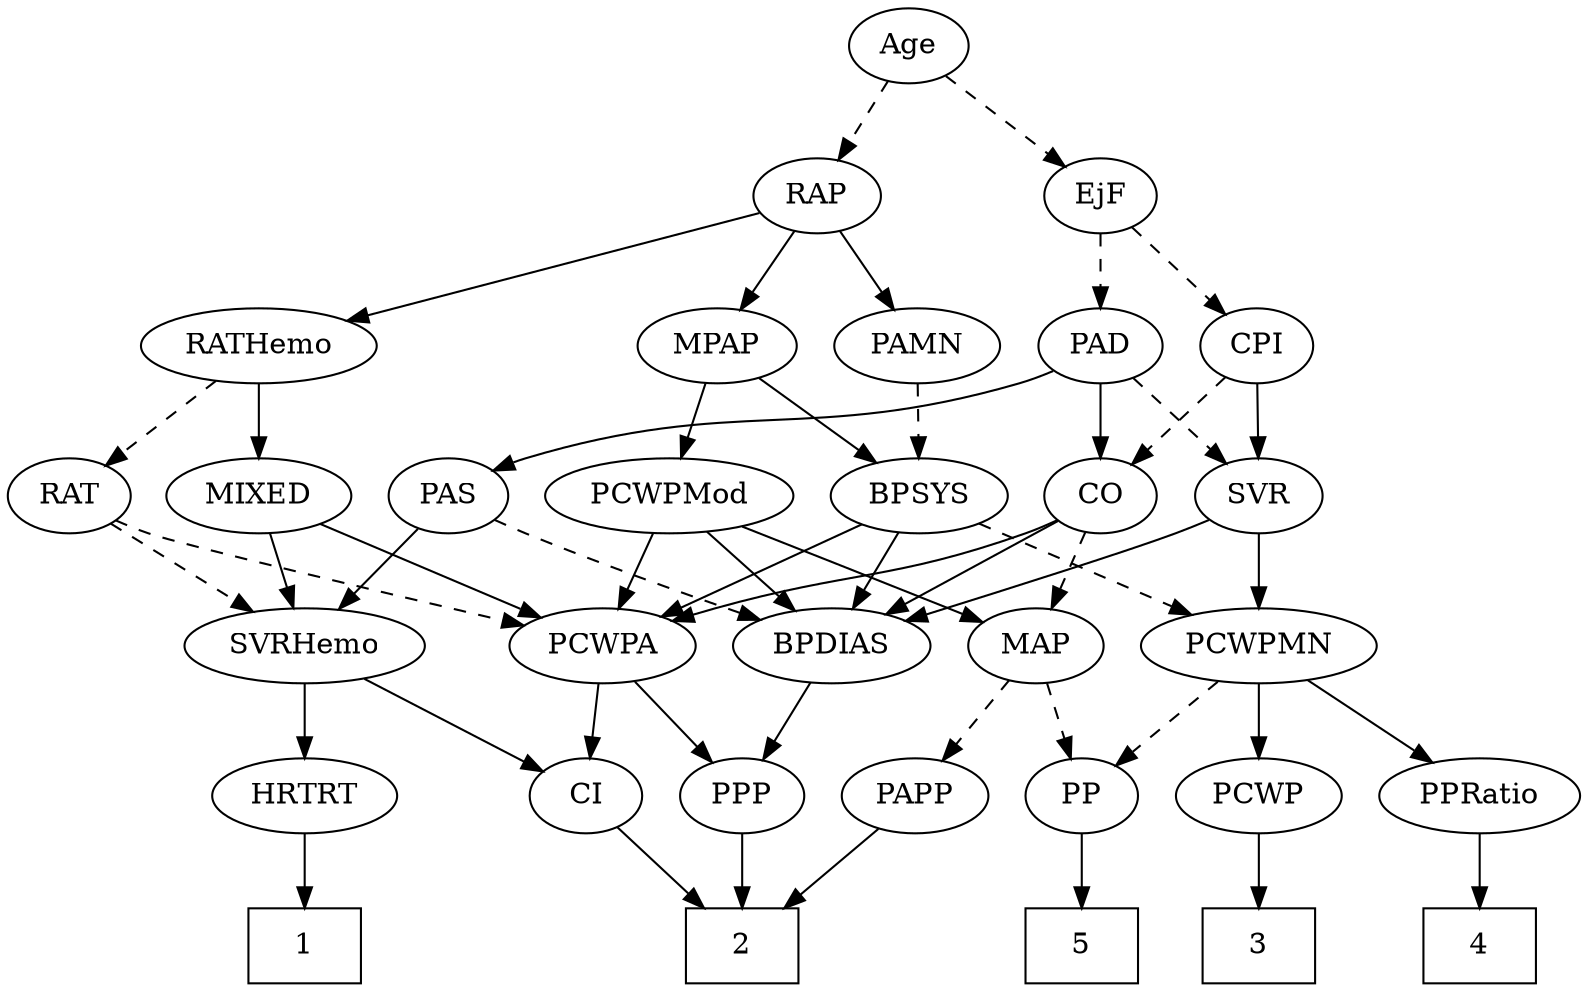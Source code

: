 strict digraph {
	graph [bb="0,0,687.39,468"];
	node [label="\N"];
	1	[height=0.5,
		pos="142.3,18",
		shape=box,
		width=0.75];
	2	[height=0.5,
		pos="320.3,18",
		shape=box,
		width=0.75];
	3	[height=0.5,
		pos="652.3,18",
		shape=box,
		width=0.75];
	4	[height=0.5,
		pos="559.3,18",
		shape=box,
		width=0.75];
	5	[height=0.5,
		pos="474.3,18",
		shape=box,
		width=0.75];
	Age	[height=0.5,
		pos="399.3,450",
		width=0.75];
	EjF	[height=0.5,
		pos="485.3,378",
		width=0.75];
	Age -> EjF	[pos="e,468.77,392.46 415.88,435.5 428.61,425.14 446.38,410.67 460.76,398.97",
		style=dashed];
	RAP	[height=0.5,
		pos="358.3,378",
		width=0.77632];
	Age -> RAP	[pos="e,367.75,395.15 389.79,432.76 384.77,424.19 378.5,413.49 372.88,403.9",
		style=dashed];
	PAD	[height=0.5,
		pos="485.3,306",
		width=0.79437];
	EjF -> PAD	[pos="e,485.3,324.1 485.3,359.7 485.3,351.98 485.3,342.71 485.3,334.11",
		style=dashed];
	CPI	[height=0.5,
		pos="559.3,306",
		width=0.75];
	EjF -> CPI	[pos="e,544.34,321.14 500.27,362.83 510.8,352.87 525.08,339.37 536.95,328.14",
		style=dashed];
	MPAP	[height=0.5,
		pos="313.3,306",
		width=0.97491];
	RAP -> MPAP	[pos="e,323.78,323.31 348.09,361.12 342.53,352.47 335.52,341.58 329.26,331.83",
		style=solid];
	PAMN	[height=0.5,
		pos="402.3,306",
		width=1.011];
	RAP -> PAMN	[pos="e,392.05,323.31 368.28,361.12 373.72,352.47 380.56,341.58 386.69,331.83",
		style=solid];
	RATHemo	[height=0.5,
		pos="126.3,306",
		width=1.3721];
	RAP -> RATHemo	[pos="e,163.11,318.11 333.47,369.51 295.19,357.96 221.14,335.62 172.73,321.01",
		style=solid];
	MIXED	[height=0.5,
		pos="40.296,234",
		width=1.1193];
	PCWPA	[height=0.5,
		pos="267.3,162",
		width=1.1555];
	MIXED -> PCWPA	[pos="e,233.58,172.7 71.177,222.3 77.488,220.17 84.096,217.98 90.296,216 135.68,201.5 187.99,185.98 223.9,175.51",
		style=solid];
	SVRHemo	[height=0.5,
		pos="142.3,162",
		width=1.3902];
	MIXED -> SVRHemo	[pos="e,120.13,178.21 61.431,218.5 75.906,208.56 95.337,195.23 111.52,184.12",
		style=solid];
	BPSYS	[height=0.5,
		pos="403.3,234",
		width=1.0471];
	MPAP -> BPSYS	[pos="e,384.36,249.73 331.94,290.5 344.77,280.52 362.01,267.11 376.32,255.98",
		style=solid];
	PCWPMod	[height=0.5,
		pos="295.3,234",
		width=1.4443];
	MPAP -> PCWPMod	[pos="e,299.74,252.28 308.94,288.05 306.93,280.26 304.51,270.82 302.26,262.08",
		style=solid];
	BPSYS -> PCWPA	[pos="e,293.13,176.3 378.67,220.32 357.31,209.33 326.17,193.3 302.24,180.98",
		style=solid];
	PCWPMN	[height=0.5,
		pos="559.3,162",
		width=1.3902];
	BPSYS -> PCWPMN	[pos="e,529.23,176.49 429.76,221.13 454.52,210.02 491.81,193.28 520.04,180.62",
		style=dashed];
	BPDIAS	[height=0.5,
		pos="369.3,162",
		width=1.1735];
	BPSYS -> BPDIAS	[pos="e,377.53,179.96 395.24,216.41 391.27,208.25 386.4,198.22 381.96,189.07",
		style=solid];
	CO	[height=0.5,
		pos="486.3,234",
		width=0.75];
	PAD -> CO	[pos="e,486.05,252.1 485.54,287.7 485.65,279.98 485.79,270.71 485.91,262.11",
		style=solid];
	PAS	[height=0.5,
		pos="198.3,234",
		width=0.75];
	PAD -> PAS	[pos="e,218.85,245.88 463.56,294.14 458.33,291.85 452.69,289.63 447.3,288 355.41,260.17 325.89,280.77 234.3,252 232.37,251.39 230.41,250.7 \
228.45,249.96",
		style=solid];
	SVR	[height=0.5,
		pos="559.3,234",
		width=0.77632];
	PAD -> SVR	[pos="e,544.24,249.25 500.63,290.5 511.12,280.58 525.19,267.26 536.92,256.16",
		style=dashed];
	CO -> PCWPA	[pos="e,298.77,173.79 465.24,222.3 460.4,220.06 455.22,217.82 450.3,216 393.25,194.94 376.5,197.62 318.3,180 315.13,179.04 311.85,178.02 \
308.57,176.97",
		style=solid];
	CO -> BPDIAS	[pos="e,392.99,177.17 466.71,221.28 449.03,210.71 422.67,194.94 401.83,182.47",
		style=solid];
	MAP	[height=0.5,
		pos="460.3,162",
		width=0.84854];
	CO -> MAP	[pos="e,466.59,179.96 480.13,216.41 477.14,208.34 473.46,198.43 470.09,189.35",
		style=dashed];
	PAS -> SVRHemo	[pos="e,155.6,179.63 186.15,217.81 179.11,209.02 170.08,197.73 162.05,187.69",
		style=solid];
	PAS -> BPDIAS	[pos="e,338.5,174.42 219.51,222.69 224.34,220.43 229.47,218.08 234.3,216 265.8,202.4 302.01,188.26 329,178.01",
		style=dashed];
	PAMN -> BPSYS	[pos="e,403.05,252.1 402.54,287.7 402.65,279.98 402.79,270.71 402.91,262.11",
		style=dashed];
	RATHemo -> MIXED	[pos="e,58.85,250.1 106.78,289.12 94.992,279.52 79.805,267.16 66.923,256.67",
		style=solid];
	RAT	[height=0.5,
		pos="126.3,234",
		width=0.75827];
	RATHemo -> RAT	[pos="e,126.3,252.1 126.3,287.7 126.3,279.98 126.3,270.71 126.3,262.11",
		style=dashed];
	CPI -> CO	[pos="e,501.05,249.14 544.52,290.83 534.13,280.87 520.05,267.37 508.34,256.14",
		style=dashed];
	CPI -> SVR	[pos="e,559.3,252.1 559.3,287.7 559.3,279.98 559.3,270.71 559.3,262.11",
		style=solid];
	RAT -> PCWPA	[pos="e,240.74,176.18 147.41,222.52 169.67,211.47 205.15,193.85 231.74,180.65",
		style=dashed];
	RAT -> SVRHemo	[pos="e,138.35,180.28 130.17,216.05 131.95,208.26 134.11,198.82 136.11,190.08",
		style=dashed];
	SVR -> PCWPMN	[pos="e,559.3,180.1 559.3,215.7 559.3,207.98 559.3,198.71 559.3,190.11",
		style=solid];
	SVR -> BPDIAS	[pos="e,401.65,173.8 537.54,222.58 532.57,220.32 527.28,218 522.3,216 501.88,207.8 449.24,189.81 411.41,177.08",
		style=solid];
	PCWPMod -> PCWPA	[pos="e,274.01,179.79 288.52,216.05 285.29,207.97 281.34,198.12 277.74,189.11",
		style=solid];
	PCWPMod -> BPDIAS	[pos="e,352.74,178.67 312.46,216.76 322.22,207.53 334.59,195.83 345.29,185.7",
		style=solid];
	PCWPMod -> MAP	[pos="e,436.18,173.25 326.89,219.61 352.17,208.9 388.51,193.49 420.3,180 422.46,179.08 424.7,178.13 426.95,177.17",
		style=solid];
	PPP	[height=0.5,
		pos="320.3,90",
		width=0.75];
	PCWPA -> PPP	[pos="e,308.44,106.67 279.59,144.76 286.31,135.89 294.75,124.74 302.21,114.89",
		style=solid];
	CI	[height=0.5,
		pos="248.3,90",
		width=0.75];
	PCWPA -> CI	[pos="e,252.85,107.79 262.7,144.05 260.55,136.14 257.94,126.54 255.54,117.69",
		style=solid];
	PP	[height=0.5,
		pos="474.3,90",
		width=0.75];
	PCWPMN -> PP	[pos="e,490.65,104.47 540.01,145.12 527.68,134.96 511.59,121.71 498.41,110.86",
		style=dashed];
	PPRatio	[height=0.5,
		pos="559.3,90",
		width=1.1013];
	PCWPMN -> PPRatio	[pos="e,559.3,108.1 559.3,143.7 559.3,135.98 559.3,126.71 559.3,118.11",
		style=solid];
	PCWP	[height=0.5,
		pos="652.3,90",
		width=0.97491];
	PCWPMN -> PCWP	[pos="e,633.3,105.3 579.94,145.46 593.27,135.43 610.75,122.27 625.2,111.4",
		style=solid];
	SVRHemo -> CI	[pos="e,229.58,103.36 165.3,145.81 181.68,134.99 203.77,120.4 221.04,109",
		style=solid];
	HRTRT	[height=0.5,
		pos="142.3,90",
		width=1.1013];
	SVRHemo -> HRTRT	[pos="e,142.3,108.1 142.3,143.7 142.3,135.98 142.3,126.71 142.3,118.11",
		style=solid];
	BPDIAS -> PPP	[pos="e,331.15,106.51 357.68,144.41 351.53,135.62 343.86,124.66 337.07,114.96",
		style=solid];
	MAP -> PP	[pos="e,470.84,108.28 463.69,144.05 465.23,136.35 467.09,127.03 468.82,118.36",
		style=dashed];
	PAPP	[height=0.5,
		pos="397.3,90",
		width=0.88464];
	MAP -> PAPP	[pos="e,411.38,106.64 446.63,145.81 438.32,136.58 427.55,124.61 418.19,114.22",
		style=dashed];
	PP -> 5	[pos="e,474.3,36.104 474.3,71.697 474.3,63.983 474.3,54.712 474.3,46.112",
		style=solid];
	PPP -> 2	[pos="e,320.3,36.104 320.3,71.697 320.3,63.983 320.3,54.712 320.3,46.112",
		style=solid];
	PPRatio -> 4	[pos="e,559.3,36.104 559.3,71.697 559.3,63.983 559.3,54.712 559.3,46.112",
		style=solid];
	PCWP -> 3	[pos="e,652.3,36.104 652.3,71.697 652.3,63.983 652.3,54.712 652.3,46.112",
		style=solid];
	CI -> 2	[pos="e,302.69,36.113 262.87,74.834 272.21,65.746 284.59,53.71 295.47,43.141",
		style=solid];
	PAPP -> 2	[pos="e,339.04,36.04 380.97,74.155 371,65.09 358.01,53.289 346.62,42.93",
		style=solid];
	HRTRT -> 1	[pos="e,142.3,36.104 142.3,71.697 142.3,63.983 142.3,54.712 142.3,46.112",
		style=solid];
}
